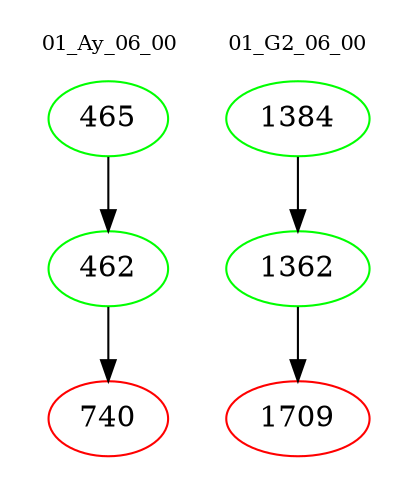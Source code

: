 digraph{
subgraph cluster_0 {
color = white
label = "01_Ay_06_00";
fontsize=10;
T0_465 [label="465", color="green"]
T0_465 -> T0_462 [color="black"]
T0_462 [label="462", color="green"]
T0_462 -> T0_740 [color="black"]
T0_740 [label="740", color="red"]
}
subgraph cluster_1 {
color = white
label = "01_G2_06_00";
fontsize=10;
T1_1384 [label="1384", color="green"]
T1_1384 -> T1_1362 [color="black"]
T1_1362 [label="1362", color="green"]
T1_1362 -> T1_1709 [color="black"]
T1_1709 [label="1709", color="red"]
}
}
